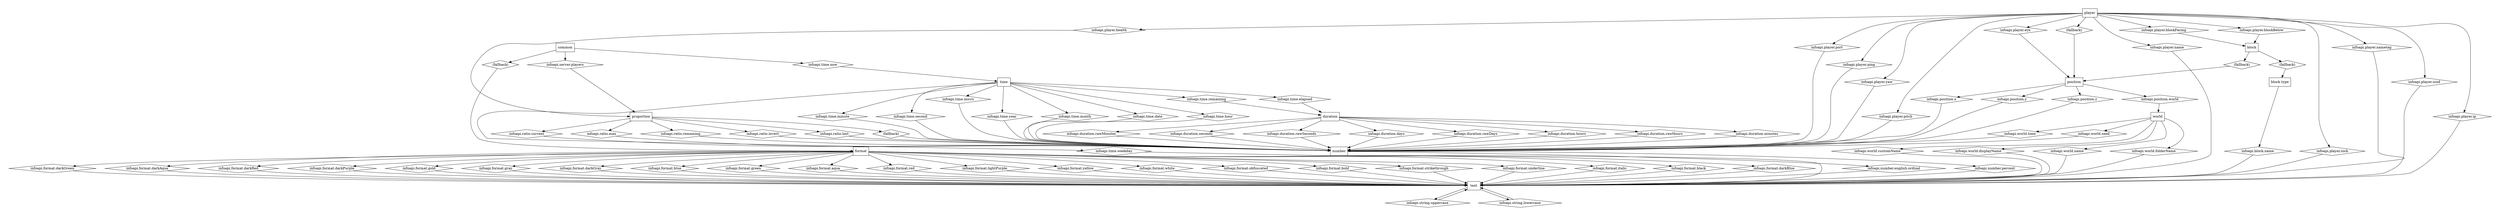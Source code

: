 digraph InfoAPI_Defaults {
	graph [pad=0.5, nodesep=0.5];
	SOFe_InfoAPI_StringInfo [label = "text", shape = "box"]
	SOFe_InfoAPI_NumberInfo [label = "number", shape = "box"]
	SOFe_InfoAPI_RatioInfo [label = "proportion", shape = "box"]
	SOFe_InfoAPI_PositionInfo [label = "position", shape = "box"]
	SOFe_InfoAPI_WorldInfo [label = "world", shape = "box"]
	SOFe_InfoAPI_BlockTypeInfo [label = "block type", shape = "box"]
	SOFe_InfoAPI_BlockInfo [label = "block", shape = "box"]
	SOFe_InfoAPI_CommonInfo [label = "common", shape = "box"]
	SOFe_InfoAPI_TimeInfo [label = "time", shape = "box"]
	SOFe_InfoAPI_FormatInfo [label = "format", shape = "box"]
	SOFe_InfoAPI_PlayerInfo [label = "player", shape = "box"]
	SOFe_InfoAPI_DurationInfo [label = "duration", shape = "box"]
	_anon_edge_0 [label = "infoapi.string.uppercase", shape = "diamond"]
	SOFe_InfoAPI_StringInfo -> _anon_edge_0
	_anon_edge_0 -> SOFe_InfoAPI_StringInfo
	_anon_edge_1 [label = "infoapi.string.lowercase", shape = "diamond"]
	SOFe_InfoAPI_StringInfo -> _anon_edge_1
	_anon_edge_1 -> SOFe_InfoAPI_StringInfo
	_anon_edge_2 [label = "infoapi.number.english.ordinal", shape = "diamond"]
	SOFe_InfoAPI_NumberInfo -> _anon_edge_2
	_anon_edge_2 -> SOFe_InfoAPI_StringInfo
	_anon_edge_3 [label = "infoapi.number.percent", shape = "diamond"]
	SOFe_InfoAPI_NumberInfo -> _anon_edge_3
	_anon_edge_3 -> SOFe_InfoAPI_StringInfo
	_anon_edge_4 [label = "infoapi.ratio.current", shape = "diamond"]
	SOFe_InfoAPI_RatioInfo -> _anon_edge_4
	_anon_edge_4 -> SOFe_InfoAPI_NumberInfo
	_anon_edge_5 [label = "infoapi.ratio.max", shape = "diamond"]
	SOFe_InfoAPI_RatioInfo -> _anon_edge_5
	_anon_edge_5 -> SOFe_InfoAPI_NumberInfo
	_anon_edge_6 [label = "infoapi.ratio.remaining", shape = "diamond"]
	SOFe_InfoAPI_RatioInfo -> _anon_edge_6
	_anon_edge_6 -> SOFe_InfoAPI_NumberInfo
	_anon_edge_7 [label = "infoapi.ratio.invert", shape = "diamond"]
	SOFe_InfoAPI_RatioInfo -> _anon_edge_7
	_anon_edge_7 -> SOFe_InfoAPI_NumberInfo
	_anon_edge_8 [label = "infoapi.ratio.lost", shape = "diamond"]
	SOFe_InfoAPI_RatioInfo -> _anon_edge_8
	_anon_edge_8 -> SOFe_InfoAPI_NumberInfo
	_anon_edge_9 [label = "(fallback)", shape = "diamond"]
	SOFe_InfoAPI_RatioInfo -> _anon_edge_9
	_anon_edge_9 -> SOFe_InfoAPI_NumberInfo
	_anon_edge_10 [label = "infoapi.position.x", shape = "diamond"]
	SOFe_InfoAPI_PositionInfo -> _anon_edge_10
	_anon_edge_10 -> SOFe_InfoAPI_NumberInfo
	_anon_edge_11 [label = "infoapi.position.y", shape = "diamond"]
	SOFe_InfoAPI_PositionInfo -> _anon_edge_11
	_anon_edge_11 -> SOFe_InfoAPI_NumberInfo
	_anon_edge_12 [label = "infoapi.position.z", shape = "diamond"]
	SOFe_InfoAPI_PositionInfo -> _anon_edge_12
	_anon_edge_12 -> SOFe_InfoAPI_NumberInfo
	_anon_edge_13 [label = "infoapi.position.world", shape = "diamond"]
	SOFe_InfoAPI_PositionInfo -> _anon_edge_13
	_anon_edge_13 -> SOFe_InfoAPI_WorldInfo
	_anon_edge_14 [label = "infoapi.world.name", shape = "diamond"]
	SOFe_InfoAPI_WorldInfo -> _anon_edge_14
	_anon_edge_14 -> SOFe_InfoAPI_StringInfo
	_anon_edge_15 [label = "infoapi.world.folderName", shape = "diamond"]
	SOFe_InfoAPI_WorldInfo -> _anon_edge_15
	_anon_edge_15 -> SOFe_InfoAPI_StringInfo
	_anon_edge_16 [label = "infoapi.world.customName", shape = "diamond"]
	SOFe_InfoAPI_WorldInfo -> _anon_edge_16
	_anon_edge_16 -> SOFe_InfoAPI_StringInfo
	_anon_edge_17 [label = "infoapi.world.displayName", shape = "diamond"]
	SOFe_InfoAPI_WorldInfo -> _anon_edge_17
	_anon_edge_17 -> SOFe_InfoAPI_StringInfo
	_anon_edge_18 [label = "infoapi.world.time", shape = "diamond"]
	SOFe_InfoAPI_WorldInfo -> _anon_edge_18
	_anon_edge_18 -> SOFe_InfoAPI_NumberInfo
	_anon_edge_19 [label = "infoapi.world.seed", shape = "diamond"]
	SOFe_InfoAPI_WorldInfo -> _anon_edge_19
	_anon_edge_19 -> SOFe_InfoAPI_NumberInfo
	_anon_edge_20 [label = "infoapi.block.name", shape = "diamond"]
	SOFe_InfoAPI_BlockTypeInfo -> _anon_edge_20
	_anon_edge_20 -> SOFe_InfoAPI_StringInfo
	_anon_edge_21 [label = "(fallback)", shape = "diamond"]
	SOFe_InfoAPI_BlockInfo -> _anon_edge_21
	_anon_edge_21 -> SOFe_InfoAPI_PositionInfo
	_anon_edge_22 [label = "(fallback)", shape = "diamond"]
	SOFe_InfoAPI_BlockInfo -> _anon_edge_22
	_anon_edge_22 -> SOFe_InfoAPI_BlockTypeInfo
	_anon_edge_23 [label = "infoapi.server.players", shape = "diamond"]
	SOFe_InfoAPI_CommonInfo -> _anon_edge_23
	_anon_edge_23 -> SOFe_InfoAPI_RatioInfo
	_anon_edge_24 [label = "infoapi.time.now", shape = "diamond"]
	SOFe_InfoAPI_CommonInfo -> _anon_edge_24
	_anon_edge_24 -> SOFe_InfoAPI_TimeInfo
	_anon_edge_25 [label = "(fallback)", shape = "diamond"]
	SOFe_InfoAPI_CommonInfo -> _anon_edge_25
	_anon_edge_25 -> SOFe_InfoAPI_FormatInfo
	_anon_edge_26 [label = "infoapi.format.black", shape = "diamond"]
	SOFe_InfoAPI_FormatInfo -> _anon_edge_26
	_anon_edge_26 -> SOFe_InfoAPI_StringInfo
	_anon_edge_27 [label = "infoapi.format.darkBlue", shape = "diamond"]
	SOFe_InfoAPI_FormatInfo -> _anon_edge_27
	_anon_edge_27 -> SOFe_InfoAPI_StringInfo
	_anon_edge_28 [label = "infoapi.format.darkGreen", shape = "diamond"]
	SOFe_InfoAPI_FormatInfo -> _anon_edge_28
	_anon_edge_28 -> SOFe_InfoAPI_StringInfo
	_anon_edge_29 [label = "infoapi.format.darkAqua", shape = "diamond"]
	SOFe_InfoAPI_FormatInfo -> _anon_edge_29
	_anon_edge_29 -> SOFe_InfoAPI_StringInfo
	_anon_edge_30 [label = "infoapi.format.darkRed", shape = "diamond"]
	SOFe_InfoAPI_FormatInfo -> _anon_edge_30
	_anon_edge_30 -> SOFe_InfoAPI_StringInfo
	_anon_edge_31 [label = "infoapi.format.darkPurple", shape = "diamond"]
	SOFe_InfoAPI_FormatInfo -> _anon_edge_31
	_anon_edge_31 -> SOFe_InfoAPI_StringInfo
	_anon_edge_32 [label = "infoapi.format.gold", shape = "diamond"]
	SOFe_InfoAPI_FormatInfo -> _anon_edge_32
	_anon_edge_32 -> SOFe_InfoAPI_StringInfo
	_anon_edge_33 [label = "infoapi.format.gray", shape = "diamond"]
	SOFe_InfoAPI_FormatInfo -> _anon_edge_33
	_anon_edge_33 -> SOFe_InfoAPI_StringInfo
	_anon_edge_34 [label = "infoapi.format.darkGray", shape = "diamond"]
	SOFe_InfoAPI_FormatInfo -> _anon_edge_34
	_anon_edge_34 -> SOFe_InfoAPI_StringInfo
	_anon_edge_35 [label = "infoapi.format.blue", shape = "diamond"]
	SOFe_InfoAPI_FormatInfo -> _anon_edge_35
	_anon_edge_35 -> SOFe_InfoAPI_StringInfo
	_anon_edge_36 [label = "infoapi.format.green", shape = "diamond"]
	SOFe_InfoAPI_FormatInfo -> _anon_edge_36
	_anon_edge_36 -> SOFe_InfoAPI_StringInfo
	_anon_edge_37 [label = "infoapi.format.aqua", shape = "diamond"]
	SOFe_InfoAPI_FormatInfo -> _anon_edge_37
	_anon_edge_37 -> SOFe_InfoAPI_StringInfo
	_anon_edge_38 [label = "infoapi.format.red", shape = "diamond"]
	SOFe_InfoAPI_FormatInfo -> _anon_edge_38
	_anon_edge_38 -> SOFe_InfoAPI_StringInfo
	_anon_edge_39 [label = "infoapi.format.lightPurple", shape = "diamond"]
	SOFe_InfoAPI_FormatInfo -> _anon_edge_39
	_anon_edge_39 -> SOFe_InfoAPI_StringInfo
	_anon_edge_40 [label = "infoapi.format.yellow", shape = "diamond"]
	SOFe_InfoAPI_FormatInfo -> _anon_edge_40
	_anon_edge_40 -> SOFe_InfoAPI_StringInfo
	_anon_edge_41 [label = "infoapi.format.white", shape = "diamond"]
	SOFe_InfoAPI_FormatInfo -> _anon_edge_41
	_anon_edge_41 -> SOFe_InfoAPI_StringInfo
	_anon_edge_42 [label = "infoapi.format.obfuscated", shape = "diamond"]
	SOFe_InfoAPI_FormatInfo -> _anon_edge_42
	_anon_edge_42 -> SOFe_InfoAPI_StringInfo
	_anon_edge_43 [label = "infoapi.format.bold", shape = "diamond"]
	SOFe_InfoAPI_FormatInfo -> _anon_edge_43
	_anon_edge_43 -> SOFe_InfoAPI_StringInfo
	_anon_edge_44 [label = "infoapi.format.strikethrough", shape = "diamond"]
	SOFe_InfoAPI_FormatInfo -> _anon_edge_44
	_anon_edge_44 -> SOFe_InfoAPI_StringInfo
	_anon_edge_45 [label = "infoapi.format.underline", shape = "diamond"]
	SOFe_InfoAPI_FormatInfo -> _anon_edge_45
	_anon_edge_45 -> SOFe_InfoAPI_StringInfo
	_anon_edge_46 [label = "infoapi.format.italic", shape = "diamond"]
	SOFe_InfoAPI_FormatInfo -> _anon_edge_46
	_anon_edge_46 -> SOFe_InfoAPI_StringInfo
	_anon_edge_47 [label = "infoapi.player.name", shape = "diamond"]
	SOFe_InfoAPI_PlayerInfo -> _anon_edge_47
	_anon_edge_47 -> SOFe_InfoAPI_StringInfo
	_anon_edge_48 [label = "infoapi.player.nick", shape = "diamond"]
	SOFe_InfoAPI_PlayerInfo -> _anon_edge_48
	_anon_edge_48 -> SOFe_InfoAPI_StringInfo
	_anon_edge_49 [label = "infoapi.player.nametag", shape = "diamond"]
	SOFe_InfoAPI_PlayerInfo -> _anon_edge_49
	_anon_edge_49 -> SOFe_InfoAPI_StringInfo
	_anon_edge_50 [label = "infoapi.player.uuid", shape = "diamond"]
	SOFe_InfoAPI_PlayerInfo -> _anon_edge_50
	_anon_edge_50 -> SOFe_InfoAPI_StringInfo
	_anon_edge_51 [label = "infoapi.player.ip", shape = "diamond"]
	SOFe_InfoAPI_PlayerInfo -> _anon_edge_51
	_anon_edge_51 -> SOFe_InfoAPI_StringInfo
	_anon_edge_52 [label = "infoapi.player.port", shape = "diamond"]
	SOFe_InfoAPI_PlayerInfo -> _anon_edge_52
	_anon_edge_52 -> SOFe_InfoAPI_NumberInfo
	_anon_edge_53 [label = "infoapi.player.ping", shape = "diamond"]
	SOFe_InfoAPI_PlayerInfo -> _anon_edge_53
	_anon_edge_53 -> SOFe_InfoAPI_NumberInfo
	_anon_edge_54 [label = "infoapi.player.yaw", shape = "diamond"]
	SOFe_InfoAPI_PlayerInfo -> _anon_edge_54
	_anon_edge_54 -> SOFe_InfoAPI_NumberInfo
	_anon_edge_55 [label = "infoapi.player.pitch", shape = "diamond"]
	SOFe_InfoAPI_PlayerInfo -> _anon_edge_55
	_anon_edge_55 -> SOFe_InfoAPI_NumberInfo
	_anon_edge_56 [label = "infoapi.player.health", shape = "diamond"]
	SOFe_InfoAPI_PlayerInfo -> _anon_edge_56
	_anon_edge_56 -> SOFe_InfoAPI_RatioInfo
	_anon_edge_57 [label = "infoapi.player.eye", shape = "diamond"]
	SOFe_InfoAPI_PlayerInfo -> _anon_edge_57
	_anon_edge_57 -> SOFe_InfoAPI_PositionInfo
	_anon_edge_58 [label = "(fallback)", shape = "diamond"]
	SOFe_InfoAPI_PlayerInfo -> _anon_edge_58
	_anon_edge_58 -> SOFe_InfoAPI_PositionInfo
	_anon_edge_59 [label = "infoapi.player.blockBelow", shape = "diamond"]
	SOFe_InfoAPI_PlayerInfo -> _anon_edge_59
	_anon_edge_59 -> SOFe_InfoAPI_BlockInfo
	_anon_edge_60 [label = "infoapi.player.blockFacing", shape = "diamond"]
	SOFe_InfoAPI_PlayerInfo -> _anon_edge_60
	_anon_edge_60 -> SOFe_InfoAPI_BlockInfo
	_anon_edge_61 [label = "infoapi.time.year", shape = "diamond"]
	SOFe_InfoAPI_TimeInfo -> _anon_edge_61
	_anon_edge_61 -> SOFe_InfoAPI_NumberInfo
	_anon_edge_62 [label = "infoapi.time.month", shape = "diamond"]
	SOFe_InfoAPI_TimeInfo -> _anon_edge_62
	_anon_edge_62 -> SOFe_InfoAPI_NumberInfo
	_anon_edge_63 [label = "infoapi.time.date", shape = "diamond"]
	SOFe_InfoAPI_TimeInfo -> _anon_edge_63
	_anon_edge_63 -> SOFe_InfoAPI_NumberInfo
	_anon_edge_64 [label = "infoapi.time.hour", shape = "diamond"]
	SOFe_InfoAPI_TimeInfo -> _anon_edge_64
	_anon_edge_64 -> SOFe_InfoAPI_NumberInfo
	_anon_edge_65 [label = "infoapi.time.minute", shape = "diamond"]
	SOFe_InfoAPI_TimeInfo -> _anon_edge_65
	_anon_edge_65 -> SOFe_InfoAPI_NumberInfo
	_anon_edge_66 [label = "infoapi.time.second", shape = "diamond"]
	SOFe_InfoAPI_TimeInfo -> _anon_edge_66
	_anon_edge_66 -> SOFe_InfoAPI_NumberInfo
	_anon_edge_67 [label = "infoapi.time.micro", shape = "diamond"]
	SOFe_InfoAPI_TimeInfo -> _anon_edge_67
	_anon_edge_67 -> SOFe_InfoAPI_NumberInfo
	_anon_edge_68 [label = "infoapi.time.weekday", shape = "diamond"]
	SOFe_InfoAPI_TimeInfo -> _anon_edge_68
	_anon_edge_68 -> SOFe_InfoAPI_StringInfo
	_anon_edge_69 [label = "infoapi.time.elapsed", shape = "diamond"]
	SOFe_InfoAPI_TimeInfo -> _anon_edge_69
	_anon_edge_69 -> SOFe_InfoAPI_DurationInfo
	_anon_edge_70 [label = "infoapi.time.remaining", shape = "diamond"]
	SOFe_InfoAPI_TimeInfo -> _anon_edge_70
	_anon_edge_70 -> SOFe_InfoAPI_DurationInfo
	_anon_edge_71 [label = "infoapi.duration.days", shape = "diamond"]
	SOFe_InfoAPI_DurationInfo -> _anon_edge_71
	_anon_edge_71 -> SOFe_InfoAPI_NumberInfo
	_anon_edge_72 [label = "infoapi.duration.rawDays", shape = "diamond"]
	SOFe_InfoAPI_DurationInfo -> _anon_edge_72
	_anon_edge_72 -> SOFe_InfoAPI_NumberInfo
	_anon_edge_73 [label = "infoapi.duration.hours", shape = "diamond"]
	SOFe_InfoAPI_DurationInfo -> _anon_edge_73
	_anon_edge_73 -> SOFe_InfoAPI_NumberInfo
	_anon_edge_74 [label = "infoapi.duration.rawHours", shape = "diamond"]
	SOFe_InfoAPI_DurationInfo -> _anon_edge_74
	_anon_edge_74 -> SOFe_InfoAPI_NumberInfo
	_anon_edge_75 [label = "infoapi.duration.minutes", shape = "diamond"]
	SOFe_InfoAPI_DurationInfo -> _anon_edge_75
	_anon_edge_75 -> SOFe_InfoAPI_NumberInfo
	_anon_edge_76 [label = "infoapi.duration.rawMinutes", shape = "diamond"]
	SOFe_InfoAPI_DurationInfo -> _anon_edge_76
	_anon_edge_76 -> SOFe_InfoAPI_NumberInfo
	_anon_edge_77 [label = "infoapi.duration.seconds", shape = "diamond"]
	SOFe_InfoAPI_DurationInfo -> _anon_edge_77
	_anon_edge_77 -> SOFe_InfoAPI_NumberInfo
	_anon_edge_78 [label = "infoapi.duration.rawSeconds", shape = "diamond"]
	SOFe_InfoAPI_DurationInfo -> _anon_edge_78
	_anon_edge_78 -> SOFe_InfoAPI_NumberInfo
}
